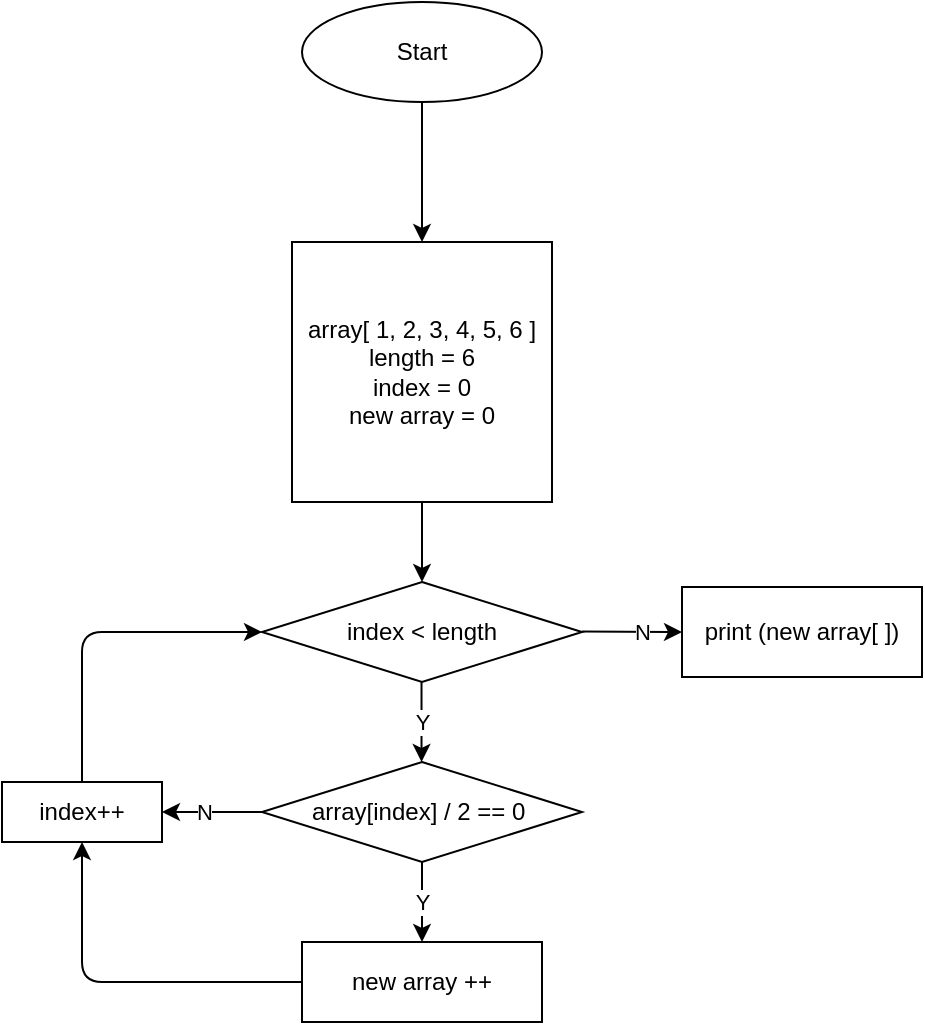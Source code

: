 <mxfile>
    <diagram id="8E-yw9bqVJc5uv5slbTW" name="Страница 1">
        <mxGraphModel dx="736" dy="490" grid="1" gridSize="10" guides="1" tooltips="1" connect="1" arrows="1" fold="1" page="1" pageScale="1" pageWidth="827" pageHeight="1169" math="0" shadow="0">
            <root>
                <mxCell id="0"/>
                <mxCell id="1" parent="0"/>
                <mxCell id="2" value="Start" style="ellipse;whiteSpace=wrap;html=1;" parent="1" vertex="1">
                    <mxGeometry x="280" y="70" width="120" height="50" as="geometry"/>
                </mxCell>
                <mxCell id="3" value="array[ 1, 2, 3, 4, 5, 6 ]&lt;br&gt;length = 6&lt;br&gt;index = 0&lt;br&gt;new array = 0" style="whiteSpace=wrap;html=1;aspect=fixed;" parent="1" vertex="1">
                    <mxGeometry x="275" y="190" width="130" height="130" as="geometry"/>
                </mxCell>
                <mxCell id="4" value="index &amp;lt; length" style="rhombus;whiteSpace=wrap;html=1;" parent="1" vertex="1">
                    <mxGeometry x="260" y="360" width="160" height="50" as="geometry"/>
                </mxCell>
                <mxCell id="5" value="" style="endArrow=classic;html=1;" parent="1" edge="1">
                    <mxGeometry relative="1" as="geometry">
                        <mxPoint x="339.76" y="410" as="sourcePoint"/>
                        <mxPoint x="339.76" y="450" as="targetPoint"/>
                    </mxGeometry>
                </mxCell>
                <mxCell id="6" value="Y" style="edgeLabel;resizable=0;html=1;align=center;verticalAlign=middle;" parent="5" connectable="0" vertex="1">
                    <mxGeometry relative="1" as="geometry"/>
                </mxCell>
                <mxCell id="7" value="" style="endArrow=classic;html=1;entryX=0;entryY=0.5;entryDx=0;entryDy=0;" parent="1" target="23" edge="1">
                    <mxGeometry relative="1" as="geometry">
                        <mxPoint x="420" y="384.76" as="sourcePoint"/>
                        <mxPoint x="464" y="384.76" as="targetPoint"/>
                    </mxGeometry>
                </mxCell>
                <mxCell id="11" value="N" style="edgeLabel;html=1;align=center;verticalAlign=middle;resizable=0;points=[];" parent="7" vertex="1" connectable="0">
                    <mxGeometry x="0.177" relative="1" as="geometry">
                        <mxPoint as="offset"/>
                    </mxGeometry>
                </mxCell>
                <mxCell id="12" value="" style="endArrow=classic;html=1;exitX=0.5;exitY=1;exitDx=0;exitDy=0;" parent="1" source="3" target="4" edge="1">
                    <mxGeometry width="50" height="50" relative="1" as="geometry">
                        <mxPoint x="320" y="430" as="sourcePoint"/>
                        <mxPoint x="370" y="380" as="targetPoint"/>
                    </mxGeometry>
                </mxCell>
                <mxCell id="13" value="" style="endArrow=classic;html=1;exitX=0.5;exitY=1;exitDx=0;exitDy=0;" parent="1" source="2" target="3" edge="1">
                    <mxGeometry width="50" height="50" relative="1" as="geometry">
                        <mxPoint x="320" y="190" as="sourcePoint"/>
                        <mxPoint x="370" y="140" as="targetPoint"/>
                    </mxGeometry>
                </mxCell>
                <mxCell id="14" value="array[index] / 2 == 0&amp;nbsp;" style="rhombus;whiteSpace=wrap;html=1;" parent="1" vertex="1">
                    <mxGeometry x="260" y="450" width="160" height="50" as="geometry"/>
                </mxCell>
                <mxCell id="15" value="" style="endArrow=classic;html=1;exitX=0.5;exitY=1;exitDx=0;exitDy=0;" parent="1" source="14" edge="1">
                    <mxGeometry relative="1" as="geometry">
                        <mxPoint x="350" y="510" as="sourcePoint"/>
                        <mxPoint x="340" y="540" as="targetPoint"/>
                    </mxGeometry>
                </mxCell>
                <mxCell id="16" value="Y" style="edgeLabel;resizable=0;html=1;align=center;verticalAlign=middle;" parent="15" connectable="0" vertex="1">
                    <mxGeometry relative="1" as="geometry"/>
                </mxCell>
                <mxCell id="17" value="new array ++" style="rounded=0;whiteSpace=wrap;html=1;" parent="1" vertex="1">
                    <mxGeometry x="280" y="540" width="120" height="40" as="geometry"/>
                </mxCell>
                <mxCell id="18" value="" style="endArrow=classic;html=1;exitX=0;exitY=0.5;exitDx=0;exitDy=0;" parent="1" source="14" target="20" edge="1">
                    <mxGeometry relative="1" as="geometry">
                        <mxPoint x="210" y="474.76" as="sourcePoint"/>
                        <mxPoint x="220" y="475" as="targetPoint"/>
                    </mxGeometry>
                </mxCell>
                <mxCell id="19" value="N" style="edgeLabel;html=1;align=center;verticalAlign=middle;resizable=0;points=[];" parent="18" vertex="1" connectable="0">
                    <mxGeometry x="0.177" relative="1" as="geometry">
                        <mxPoint as="offset"/>
                    </mxGeometry>
                </mxCell>
                <mxCell id="20" value="index++" style="rounded=0;whiteSpace=wrap;html=1;" parent="1" vertex="1">
                    <mxGeometry x="130" y="460" width="80" height="30" as="geometry"/>
                </mxCell>
                <mxCell id="21" value="" style="endArrow=classic;html=1;exitX=0;exitY=0.5;exitDx=0;exitDy=0;entryX=0.5;entryY=1;entryDx=0;entryDy=0;" parent="1" source="17" target="20" edge="1">
                    <mxGeometry width="50" height="50" relative="1" as="geometry">
                        <mxPoint x="220" y="480" as="sourcePoint"/>
                        <mxPoint x="270" y="430" as="targetPoint"/>
                        <Array as="points">
                            <mxPoint x="170" y="560"/>
                        </Array>
                    </mxGeometry>
                </mxCell>
                <mxCell id="22" value="" style="endArrow=classic;html=1;exitX=0.5;exitY=0;exitDx=0;exitDy=0;entryX=0;entryY=0.5;entryDx=0;entryDy=0;" parent="1" source="20" target="4" edge="1">
                    <mxGeometry width="50" height="50" relative="1" as="geometry">
                        <mxPoint x="220" y="480" as="sourcePoint"/>
                        <mxPoint x="270" y="430" as="targetPoint"/>
                        <Array as="points">
                            <mxPoint x="170" y="385"/>
                        </Array>
                    </mxGeometry>
                </mxCell>
                <mxCell id="23" value="print (new array[ ])" style="rounded=0;whiteSpace=wrap;html=1;" parent="1" vertex="1">
                    <mxGeometry x="470" y="362.5" width="120" height="45" as="geometry"/>
                </mxCell>
            </root>
        </mxGraphModel>
    </diagram>
    <diagram id="_a5IDPLQJti0t3QD_QKZ" name="Страница 2">
        <mxGraphModel dx="598" dy="449" grid="1" gridSize="10" guides="1" tooltips="1" connect="1" arrows="1" fold="1" page="1" pageScale="1" pageWidth="827" pageHeight="1169" math="0" shadow="0">
            <root>
                <mxCell id="0P-l-zALvSODw3vWl2kF-0"/>
                <mxCell id="0P-l-zALvSODw3vWl2kF-1" parent="0P-l-zALvSODw3vWl2kF-0"/>
                <mxCell id="HI0oLNLC8MD7LNl2jlsL-0" value="Start" style="ellipse;whiteSpace=wrap;html=1;" vertex="1" parent="0P-l-zALvSODw3vWl2kF-1">
                    <mxGeometry x="280" y="90" width="120" height="50" as="geometry"/>
                </mxCell>
                <mxCell id="HI0oLNLC8MD7LNl2jlsL-1" value="array[ 1, 8, 3, 14, 5, 6 ]&lt;br&gt;length = 6&lt;br&gt;index = 0&lt;br&gt;int max = 8;&lt;br&gt;new array = 0" style="whiteSpace=wrap;html=1;aspect=fixed;" vertex="1" parent="0P-l-zALvSODw3vWl2kF-1">
                    <mxGeometry x="275" y="190" width="130" height="130" as="geometry"/>
                </mxCell>
                <mxCell id="HI0oLNLC8MD7LNl2jlsL-2" value="index &amp;lt; length" style="rhombus;whiteSpace=wrap;html=1;" vertex="1" parent="0P-l-zALvSODw3vWl2kF-1">
                    <mxGeometry x="260" y="360" width="160" height="50" as="geometry"/>
                </mxCell>
                <mxCell id="HI0oLNLC8MD7LNl2jlsL-3" value="" style="endArrow=classic;html=1;" edge="1" parent="0P-l-zALvSODw3vWl2kF-1">
                    <mxGeometry relative="1" as="geometry">
                        <mxPoint x="339.76" y="410" as="sourcePoint"/>
                        <mxPoint x="339.76" y="450" as="targetPoint"/>
                    </mxGeometry>
                </mxCell>
                <mxCell id="HI0oLNLC8MD7LNl2jlsL-4" value="Y" style="edgeLabel;resizable=0;html=1;align=center;verticalAlign=middle;" connectable="0" vertex="1" parent="HI0oLNLC8MD7LNl2jlsL-3">
                    <mxGeometry relative="1" as="geometry"/>
                </mxCell>
                <mxCell id="HI0oLNLC8MD7LNl2jlsL-5" value="" style="endArrow=classic;html=1;entryX=0;entryY=0.5;entryDx=0;entryDy=0;" edge="1" parent="0P-l-zALvSODw3vWl2kF-1" target="HI0oLNLC8MD7LNl2jlsL-18">
                    <mxGeometry relative="1" as="geometry">
                        <mxPoint x="420" y="384.76" as="sourcePoint"/>
                        <mxPoint x="464" y="384.76" as="targetPoint"/>
                    </mxGeometry>
                </mxCell>
                <mxCell id="HI0oLNLC8MD7LNl2jlsL-6" value="N" style="edgeLabel;html=1;align=center;verticalAlign=middle;resizable=0;points=[];" vertex="1" connectable="0" parent="HI0oLNLC8MD7LNl2jlsL-5">
                    <mxGeometry x="0.177" relative="1" as="geometry">
                        <mxPoint as="offset"/>
                    </mxGeometry>
                </mxCell>
                <mxCell id="HI0oLNLC8MD7LNl2jlsL-7" value="" style="endArrow=classic;html=1;exitX=0.5;exitY=1;exitDx=0;exitDy=0;" edge="1" parent="0P-l-zALvSODw3vWl2kF-1" source="HI0oLNLC8MD7LNl2jlsL-1" target="HI0oLNLC8MD7LNl2jlsL-2">
                    <mxGeometry width="50" height="50" relative="1" as="geometry">
                        <mxPoint x="320" y="430" as="sourcePoint"/>
                        <mxPoint x="370" y="380" as="targetPoint"/>
                    </mxGeometry>
                </mxCell>
                <mxCell id="HI0oLNLC8MD7LNl2jlsL-8" value="" style="endArrow=classic;html=1;exitX=0.5;exitY=1;exitDx=0;exitDy=0;" edge="1" parent="0P-l-zALvSODw3vWl2kF-1" source="HI0oLNLC8MD7LNl2jlsL-0" target="HI0oLNLC8MD7LNl2jlsL-1">
                    <mxGeometry width="50" height="50" relative="1" as="geometry">
                        <mxPoint x="320" y="190" as="sourcePoint"/>
                        <mxPoint x="370" y="140" as="targetPoint"/>
                    </mxGeometry>
                </mxCell>
                <mxCell id="HI0oLNLC8MD7LNl2jlsL-9" value="array[index]&amp;nbsp; &amp;gt; array[max]&amp;nbsp;" style="rhombus;whiteSpace=wrap;html=1;" vertex="1" parent="0P-l-zALvSODw3vWl2kF-1">
                    <mxGeometry x="245" y="445" width="190" height="60" as="geometry"/>
                </mxCell>
                <mxCell id="HI0oLNLC8MD7LNl2jlsL-10" value="" style="endArrow=classic;html=1;exitX=0.5;exitY=1;exitDx=0;exitDy=0;" edge="1" parent="0P-l-zALvSODw3vWl2kF-1" source="HI0oLNLC8MD7LNl2jlsL-9">
                    <mxGeometry relative="1" as="geometry">
                        <mxPoint x="350" y="510" as="sourcePoint"/>
                        <mxPoint x="340" y="540" as="targetPoint"/>
                    </mxGeometry>
                </mxCell>
                <mxCell id="HI0oLNLC8MD7LNl2jlsL-11" value="Y" style="edgeLabel;resizable=0;html=1;align=center;verticalAlign=middle;" connectable="0" vertex="1" parent="HI0oLNLC8MD7LNl2jlsL-10">
                    <mxGeometry relative="1" as="geometry"/>
                </mxCell>
                <mxCell id="HI0oLNLC8MD7LNl2jlsL-12" value="new array ++" style="rounded=0;whiteSpace=wrap;html=1;" vertex="1" parent="0P-l-zALvSODw3vWl2kF-1">
                    <mxGeometry x="280" y="540" width="120" height="40" as="geometry"/>
                </mxCell>
                <mxCell id="HI0oLNLC8MD7LNl2jlsL-13" value="" style="endArrow=classic;html=1;exitX=0;exitY=0.5;exitDx=0;exitDy=0;" edge="1" parent="0P-l-zALvSODw3vWl2kF-1" source="HI0oLNLC8MD7LNl2jlsL-9" target="HI0oLNLC8MD7LNl2jlsL-15">
                    <mxGeometry relative="1" as="geometry">
                        <mxPoint x="210" y="474.76" as="sourcePoint"/>
                        <mxPoint x="220" y="475" as="targetPoint"/>
                    </mxGeometry>
                </mxCell>
                <mxCell id="HI0oLNLC8MD7LNl2jlsL-14" value="N" style="edgeLabel;html=1;align=center;verticalAlign=middle;resizable=0;points=[];" vertex="1" connectable="0" parent="HI0oLNLC8MD7LNl2jlsL-13">
                    <mxGeometry x="0.177" relative="1" as="geometry">
                        <mxPoint as="offset"/>
                    </mxGeometry>
                </mxCell>
                <mxCell id="HI0oLNLC8MD7LNl2jlsL-15" value="index++" style="rounded=0;whiteSpace=wrap;html=1;" vertex="1" parent="0P-l-zALvSODw3vWl2kF-1">
                    <mxGeometry x="130" y="460" width="80" height="30" as="geometry"/>
                </mxCell>
                <mxCell id="HI0oLNLC8MD7LNl2jlsL-16" value="" style="endArrow=classic;html=1;exitX=0;exitY=0.5;exitDx=0;exitDy=0;entryX=0.5;entryY=1;entryDx=0;entryDy=0;" edge="1" parent="0P-l-zALvSODw3vWl2kF-1" source="HI0oLNLC8MD7LNl2jlsL-12" target="HI0oLNLC8MD7LNl2jlsL-15">
                    <mxGeometry width="50" height="50" relative="1" as="geometry">
                        <mxPoint x="220" y="480" as="sourcePoint"/>
                        <mxPoint x="270" y="430" as="targetPoint"/>
                        <Array as="points">
                            <mxPoint x="170" y="560"/>
                        </Array>
                    </mxGeometry>
                </mxCell>
                <mxCell id="HI0oLNLC8MD7LNl2jlsL-17" value="" style="endArrow=classic;html=1;exitX=0.5;exitY=0;exitDx=0;exitDy=0;entryX=0;entryY=0.5;entryDx=0;entryDy=0;" edge="1" parent="0P-l-zALvSODw3vWl2kF-1" source="HI0oLNLC8MD7LNl2jlsL-15" target="HI0oLNLC8MD7LNl2jlsL-2">
                    <mxGeometry width="50" height="50" relative="1" as="geometry">
                        <mxPoint x="220" y="480" as="sourcePoint"/>
                        <mxPoint x="270" y="430" as="targetPoint"/>
                        <Array as="points">
                            <mxPoint x="170" y="385"/>
                        </Array>
                    </mxGeometry>
                </mxCell>
                <mxCell id="HI0oLNLC8MD7LNl2jlsL-18" value="print (new array[ ])" style="rounded=0;whiteSpace=wrap;html=1;" vertex="1" parent="0P-l-zALvSODw3vWl2kF-1">
                    <mxGeometry x="470" y="362.5" width="120" height="45" as="geometry"/>
                </mxCell>
            </root>
        </mxGraphModel>
    </diagram>
</mxfile>